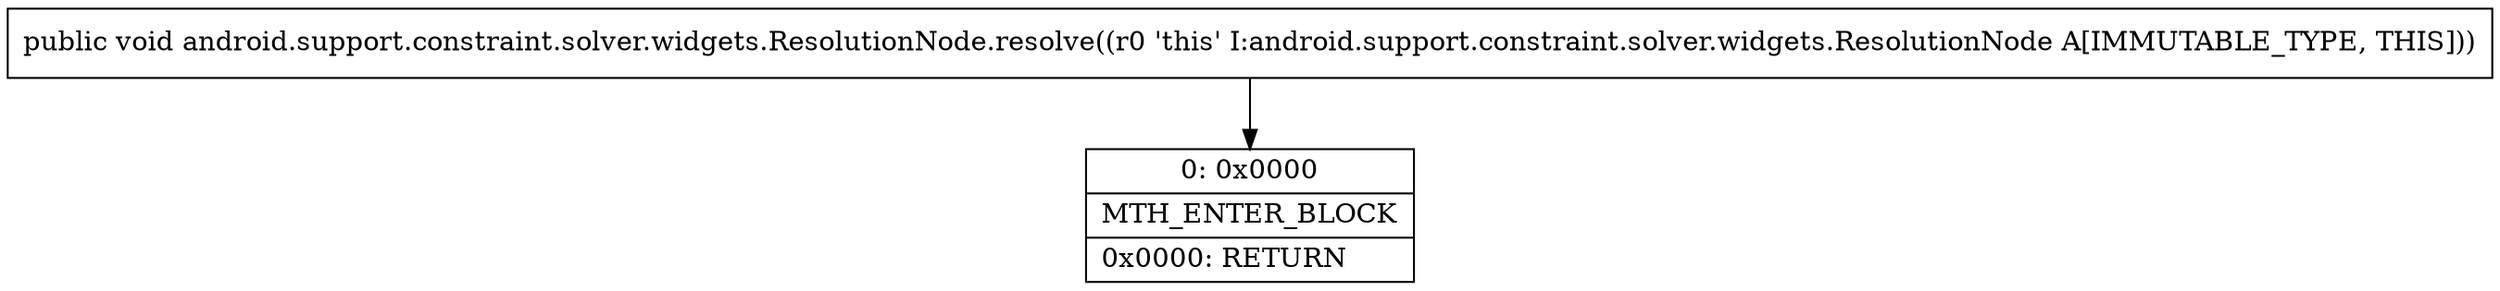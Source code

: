 digraph "CFG forandroid.support.constraint.solver.widgets.ResolutionNode.resolve()V" {
Node_0 [shape=record,label="{0\:\ 0x0000|MTH_ENTER_BLOCK\l|0x0000: RETURN   \l}"];
MethodNode[shape=record,label="{public void android.support.constraint.solver.widgets.ResolutionNode.resolve((r0 'this' I:android.support.constraint.solver.widgets.ResolutionNode A[IMMUTABLE_TYPE, THIS])) }"];
MethodNode -> Node_0;
}

